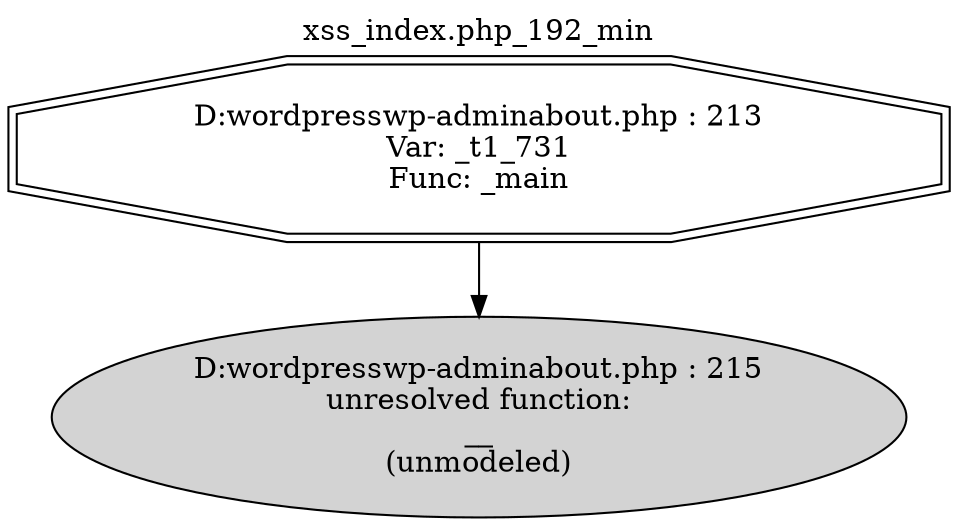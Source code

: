 digraph cfg {
  label="xss_index.php_192_min";
  labelloc=t;
  n1 [shape=doubleoctagon, label="D:\wordpress\wp-admin\about.php : 213\nVar: _t1_731\nFunc: _main\n"];
  n2 [shape=ellipse, label="D:\wordpress\wp-admin\about.php : 215\nunresolved function:\n__\n(unmodeled)\n",style=filled];
  n1 -> n2;
}

